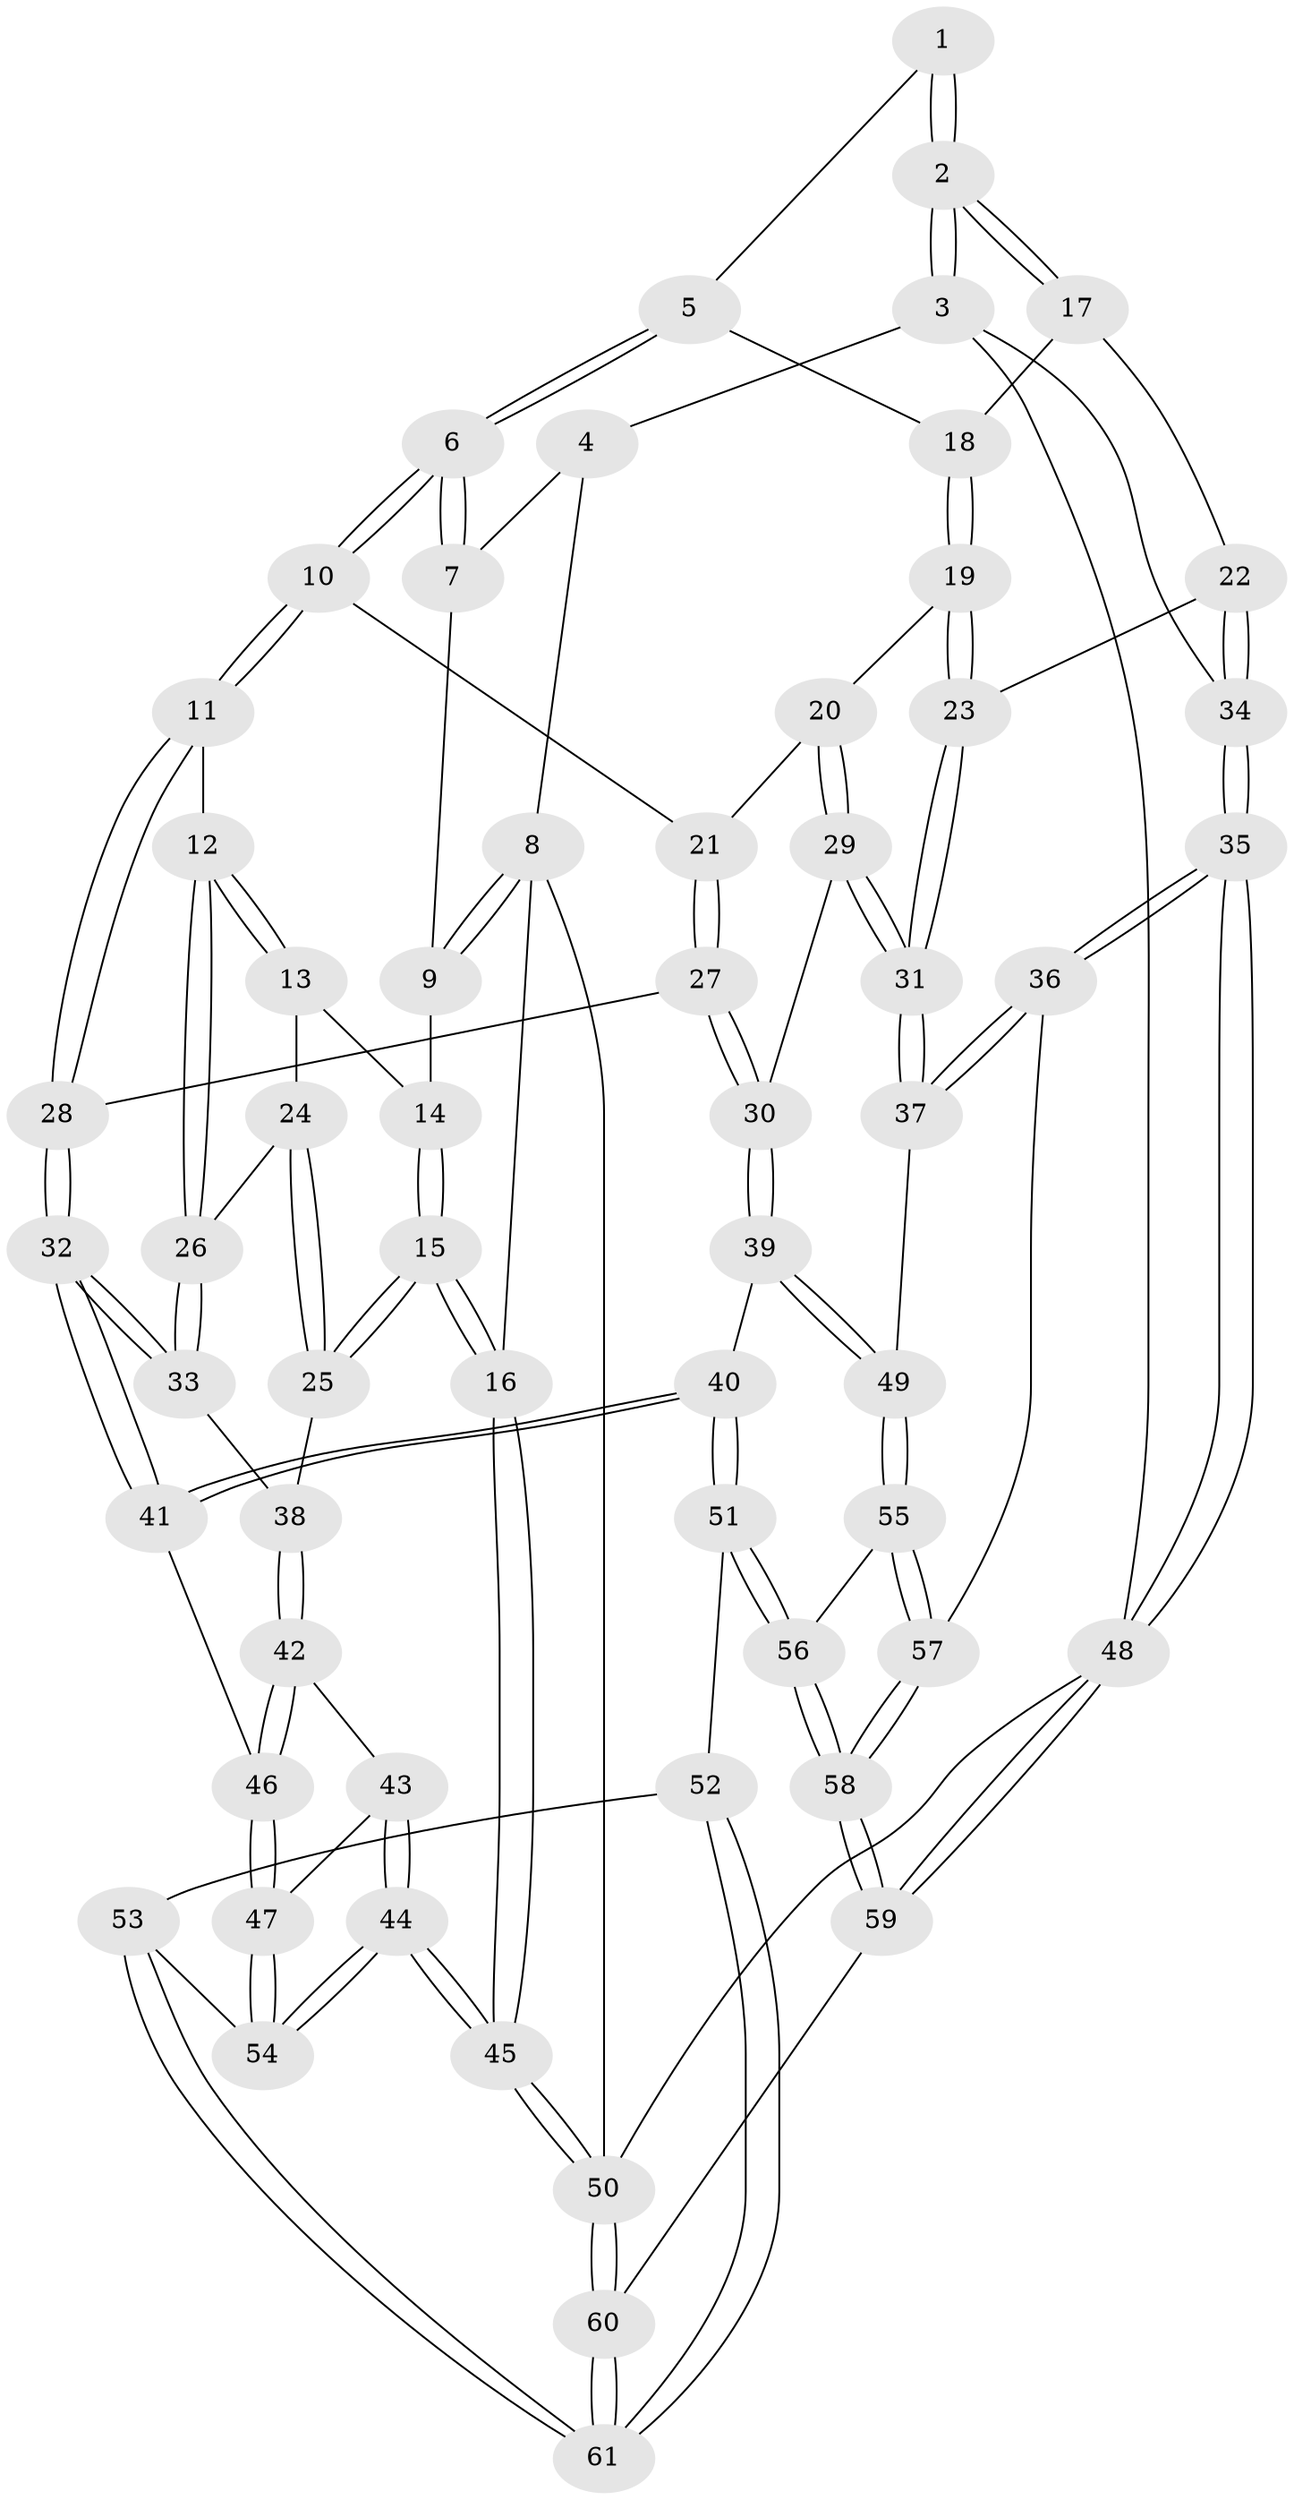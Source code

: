 // coarse degree distribution, {3: 0.09523809523809523, 6: 0.16666666666666666, 4: 0.42857142857142855, 5: 0.2619047619047619, 7: 0.023809523809523808, 2: 0.023809523809523808}
// Generated by graph-tools (version 1.1) at 2025/24/03/03/25 07:24:37]
// undirected, 61 vertices, 149 edges
graph export_dot {
graph [start="1"]
  node [color=gray90,style=filled];
  1 [pos="+0.7095406092838791+0.07403573771102878"];
  2 [pos="+1+0.15277726204120226"];
  3 [pos="+1+0.15187614292736942"];
  4 [pos="+0.669972339444587+0"];
  5 [pos="+0.7039517943206639+0.1511251141615271"];
  6 [pos="+0.30325341341173334+0.20309915291286793"];
  7 [pos="+0.12602131648196754+0"];
  8 [pos="+0+0"];
  9 [pos="+0.052606615448865295+0"];
  10 [pos="+0.320531879805911+0.2648676441581627"];
  11 [pos="+0.2935029258420259+0.34278857100281523"];
  12 [pos="+0.28342978002693925+0.35689708705274137"];
  13 [pos="+0.09494341229345804+0.34226253561440356"];
  14 [pos="+0.07220773568147162+0.26728950364045817"];
  15 [pos="+0+0.49534589228487147"];
  16 [pos="+0+0.5157069278750889"];
  17 [pos="+0.9081912583163888+0.23440359414017392"];
  18 [pos="+0.7040223198142486+0.1515607486393267"];
  19 [pos="+0.6931469953057642+0.2093193989769041"];
  20 [pos="+0.5962038336927993+0.3453052814880517"];
  21 [pos="+0.5231111279218268+0.3512878090933473"];
  22 [pos="+0.9022281768532322+0.3976216538496113"];
  23 [pos="+0.8503018332048617+0.40714606640885787"];
  24 [pos="+0.09318736061821613+0.36647137754214987"];
  25 [pos="+0.013424282264130573+0.49446537950198155"];
  26 [pos="+0.24059037564352756+0.4378954227764861"];
  27 [pos="+0.44860991785200277+0.4929811055159675"];
  28 [pos="+0.4246477665701215+0.49201225234864515"];
  29 [pos="+0.6750464811787489+0.5525158514037916"];
  30 [pos="+0.5354826264432012+0.6060240976348729"];
  31 [pos="+0.735254414675897+0.5765176090719385"];
  32 [pos="+0.2996989576921609+0.5787962695518826"];
  33 [pos="+0.23224549096024974+0.46503624387152226"];
  34 [pos="+1+0.4524991634850148"];
  35 [pos="+1+0.7721558463861279"];
  36 [pos="+1+0.759011452226158"];
  37 [pos="+0.7658510620353153+0.6201753346420991"];
  38 [pos="+0.0836524903325247+0.5177648852173409"];
  39 [pos="+0.48178824345651716+0.6775094658718337"];
  40 [pos="+0.4352456173409409+0.7102648131992629"];
  41 [pos="+0.30733998650500444+0.6704638051431943"];
  42 [pos="+0.1133317606774034+0.5980711284793525"];
  43 [pos="+0.07785335231324211+0.6653084241077544"];
  44 [pos="+0+0.9747984708309015"];
  45 [pos="+0+1"];
  46 [pos="+0.2625137969920745+0.6981513339100298"];
  47 [pos="+0.24613901348464248+0.7208977975332018"];
  48 [pos="+1+1"];
  49 [pos="+0.6622543472484343+0.7902053230191914"];
  50 [pos="+0+1"];
  51 [pos="+0.4530929946653146+0.814405720472323"];
  52 [pos="+0.44052582535015783+0.8301895403838585"];
  53 [pos="+0.28062378952258415+0.8914806900784519"];
  54 [pos="+0.18292741720888062+0.8235374067531298"];
  55 [pos="+0.6622085231312402+0.7907144145855036"];
  56 [pos="+0.5274796431477291+0.860889507581758"];
  57 [pos="+0.7297132055467178+0.9152776925254613"];
  58 [pos="+0.6408803082457384+1"];
  59 [pos="+0.6351284080800876+1"];
  60 [pos="+0.385544220728474+1"];
  61 [pos="+0.3756068021304179+1"];
  1 -- 2;
  1 -- 2;
  1 -- 5;
  2 -- 3;
  2 -- 3;
  2 -- 17;
  2 -- 17;
  3 -- 4;
  3 -- 34;
  3 -- 48;
  4 -- 7;
  4 -- 8;
  5 -- 6;
  5 -- 6;
  5 -- 18;
  6 -- 7;
  6 -- 7;
  6 -- 10;
  6 -- 10;
  7 -- 9;
  8 -- 9;
  8 -- 9;
  8 -- 16;
  8 -- 50;
  9 -- 14;
  10 -- 11;
  10 -- 11;
  10 -- 21;
  11 -- 12;
  11 -- 28;
  11 -- 28;
  12 -- 13;
  12 -- 13;
  12 -- 26;
  12 -- 26;
  13 -- 14;
  13 -- 24;
  14 -- 15;
  14 -- 15;
  15 -- 16;
  15 -- 16;
  15 -- 25;
  15 -- 25;
  16 -- 45;
  16 -- 45;
  17 -- 18;
  17 -- 22;
  18 -- 19;
  18 -- 19;
  19 -- 20;
  19 -- 23;
  19 -- 23;
  20 -- 21;
  20 -- 29;
  20 -- 29;
  21 -- 27;
  21 -- 27;
  22 -- 23;
  22 -- 34;
  22 -- 34;
  23 -- 31;
  23 -- 31;
  24 -- 25;
  24 -- 25;
  24 -- 26;
  25 -- 38;
  26 -- 33;
  26 -- 33;
  27 -- 28;
  27 -- 30;
  27 -- 30;
  28 -- 32;
  28 -- 32;
  29 -- 30;
  29 -- 31;
  29 -- 31;
  30 -- 39;
  30 -- 39;
  31 -- 37;
  31 -- 37;
  32 -- 33;
  32 -- 33;
  32 -- 41;
  32 -- 41;
  33 -- 38;
  34 -- 35;
  34 -- 35;
  35 -- 36;
  35 -- 36;
  35 -- 48;
  35 -- 48;
  36 -- 37;
  36 -- 37;
  36 -- 57;
  37 -- 49;
  38 -- 42;
  38 -- 42;
  39 -- 40;
  39 -- 49;
  39 -- 49;
  40 -- 41;
  40 -- 41;
  40 -- 51;
  40 -- 51;
  41 -- 46;
  42 -- 43;
  42 -- 46;
  42 -- 46;
  43 -- 44;
  43 -- 44;
  43 -- 47;
  44 -- 45;
  44 -- 45;
  44 -- 54;
  44 -- 54;
  45 -- 50;
  45 -- 50;
  46 -- 47;
  46 -- 47;
  47 -- 54;
  47 -- 54;
  48 -- 59;
  48 -- 59;
  48 -- 50;
  49 -- 55;
  49 -- 55;
  50 -- 60;
  50 -- 60;
  51 -- 52;
  51 -- 56;
  51 -- 56;
  52 -- 53;
  52 -- 61;
  52 -- 61;
  53 -- 54;
  53 -- 61;
  53 -- 61;
  55 -- 56;
  55 -- 57;
  55 -- 57;
  56 -- 58;
  56 -- 58;
  57 -- 58;
  57 -- 58;
  58 -- 59;
  58 -- 59;
  59 -- 60;
  60 -- 61;
  60 -- 61;
}
